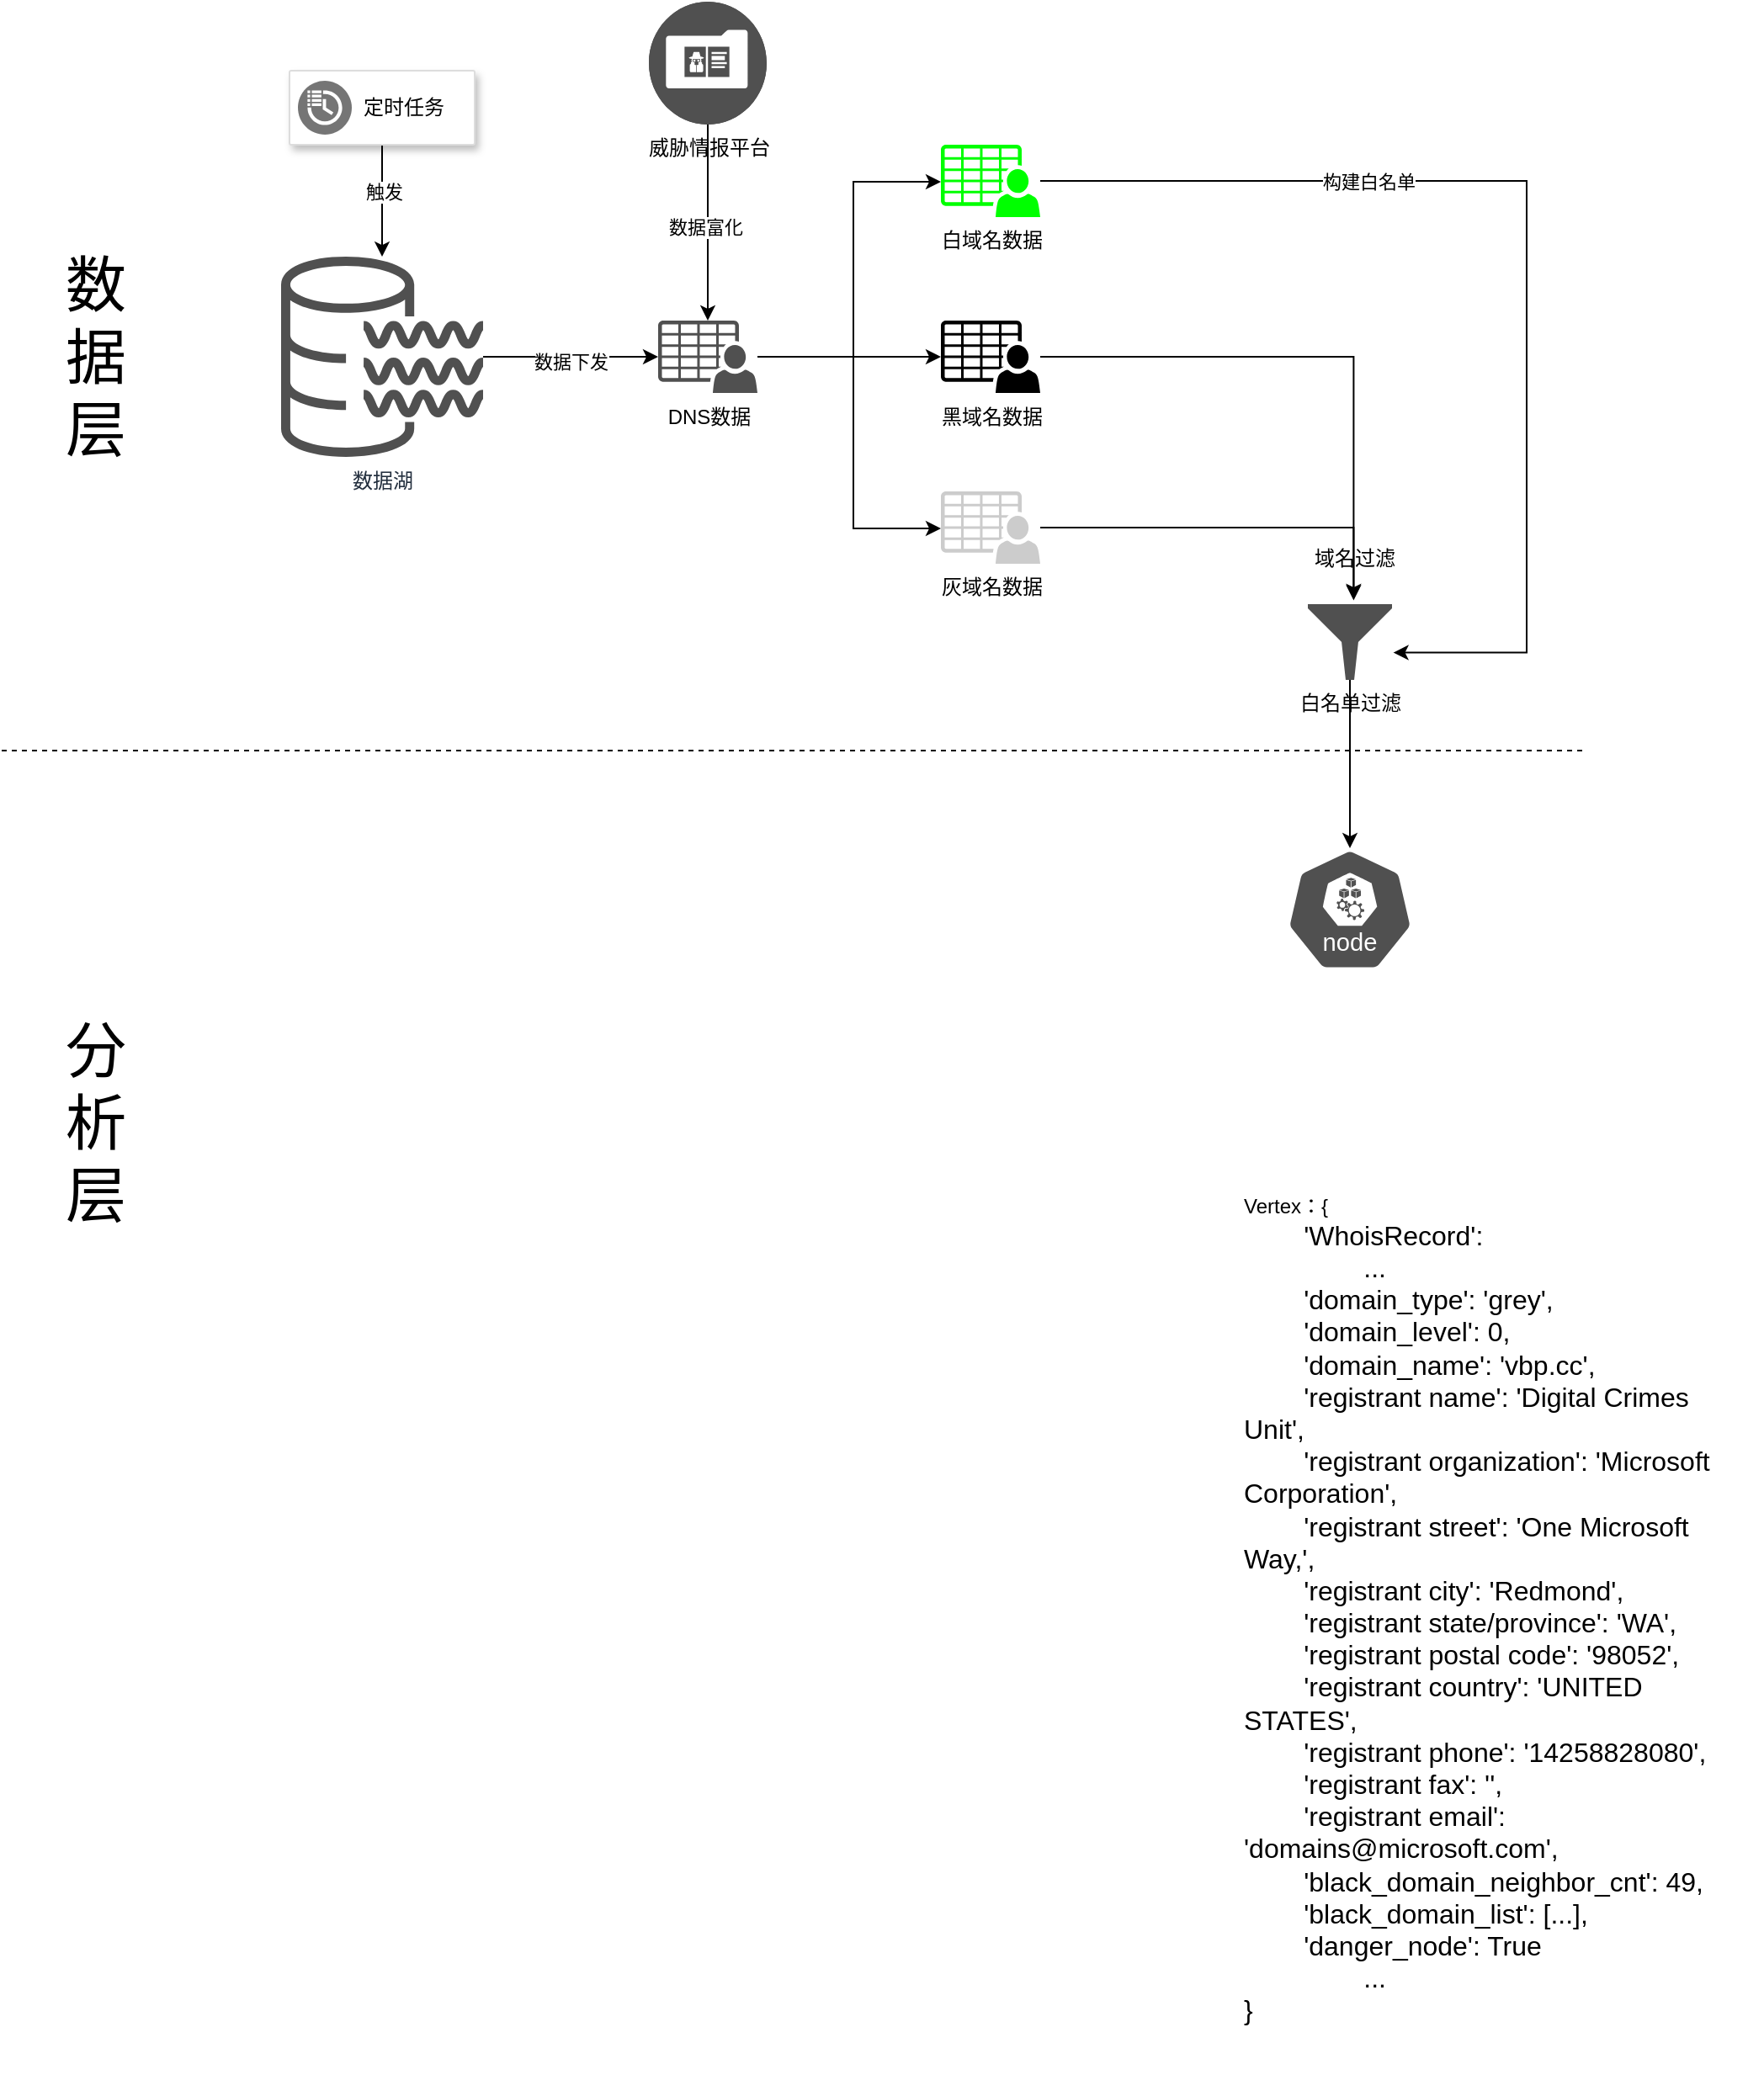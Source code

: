 <mxfile version="24.7.12">
  <diagram name="第 1 页" id="f-k2V3iN0EAQ3JiPRA0q">
    <mxGraphModel dx="2382" dy="698" grid="1" gridSize="10" guides="1" tooltips="1" connect="1" arrows="1" fold="1" page="1" pageScale="1" pageWidth="827" pageHeight="1169" math="0" shadow="0">
      <root>
        <mxCell id="0" />
        <mxCell id="1" parent="0" />
        <object label="" id="Vhl1V9awJjkGygBBbTkd-8">
          <mxCell style="edgeStyle=orthogonalEdgeStyle;rounded=0;orthogonalLoop=1;jettySize=auto;html=1;" edge="1" parent="1" source="Vhl1V9awJjkGygBBbTkd-2" target="Vhl1V9awJjkGygBBbTkd-7">
            <mxGeometry relative="1" as="geometry" />
          </mxCell>
        </object>
        <mxCell id="Vhl1V9awJjkGygBBbTkd-9" value="数据下发" style="edgeLabel;html=1;align=center;verticalAlign=middle;resizable=0;points=[];" vertex="1" connectable="0" parent="Vhl1V9awJjkGygBBbTkd-8">
          <mxGeometry x="-0.001" y="-3" relative="1" as="geometry">
            <mxPoint as="offset" />
          </mxGeometry>
        </mxCell>
        <mxCell id="Vhl1V9awJjkGygBBbTkd-2" value="数据湖" style="sketch=0;outlineConnect=0;fontColor=#232F3E;gradientColor=none;fillColor=#505050;strokeColor=none;dashed=0;verticalLabelPosition=bottom;verticalAlign=top;align=center;html=1;fontSize=12;fontStyle=0;aspect=fixed;pointerEvents=1;shape=mxgraph.aws4.data_lake_resource_icon;" vertex="1" parent="1">
          <mxGeometry x="130" y="160" width="120" height="120" as="geometry" />
        </mxCell>
        <mxCell id="Vhl1V9awJjkGygBBbTkd-5" style="edgeStyle=orthogonalEdgeStyle;rounded=0;orthogonalLoop=1;jettySize=auto;html=1;exitX=0.5;exitY=1;exitDx=0;exitDy=0;" edge="1" parent="1" source="Vhl1V9awJjkGygBBbTkd-3" target="Vhl1V9awJjkGygBBbTkd-2">
          <mxGeometry relative="1" as="geometry" />
        </mxCell>
        <mxCell id="Vhl1V9awJjkGygBBbTkd-6" value="触发" style="edgeLabel;html=1;align=center;verticalAlign=middle;resizable=0;points=[];" vertex="1" connectable="0" parent="Vhl1V9awJjkGygBBbTkd-5">
          <mxGeometry x="-0.159" y="1" relative="1" as="geometry">
            <mxPoint as="offset" />
          </mxGeometry>
        </mxCell>
        <mxCell id="Vhl1V9awJjkGygBBbTkd-3" value="" style="strokeColor=#dddddd;shadow=1;strokeWidth=1;rounded=1;absoluteArcSize=1;arcSize=2;" vertex="1" parent="1">
          <mxGeometry x="135" y="50" width="110" height="44" as="geometry" />
        </mxCell>
        <mxCell id="Vhl1V9awJjkGygBBbTkd-4" value="定时任务" style="sketch=0;dashed=0;connectable=0;html=1;fillColor=#757575;strokeColor=none;shape=mxgraph.gcp2.scheduled_tasks;part=1;labelPosition=right;verticalLabelPosition=middle;align=left;verticalAlign=middle;spacingLeft=5;fontSize=12;" vertex="1" parent="Vhl1V9awJjkGygBBbTkd-3">
          <mxGeometry y="0.5" width="32" height="32" relative="1" as="geometry">
            <mxPoint x="5" y="-16" as="offset" />
          </mxGeometry>
        </mxCell>
        <mxCell id="Vhl1V9awJjkGygBBbTkd-16" style="edgeStyle=orthogonalEdgeStyle;rounded=0;orthogonalLoop=1;jettySize=auto;html=1;" edge="1" parent="1" source="Vhl1V9awJjkGygBBbTkd-7" target="Vhl1V9awJjkGygBBbTkd-13">
          <mxGeometry relative="1" as="geometry">
            <Array as="points">
              <mxPoint x="470" y="220" />
              <mxPoint x="470" y="220" />
            </Array>
          </mxGeometry>
        </mxCell>
        <mxCell id="Vhl1V9awJjkGygBBbTkd-17" style="edgeStyle=orthogonalEdgeStyle;rounded=0;orthogonalLoop=1;jettySize=auto;html=1;" edge="1" parent="1" source="Vhl1V9awJjkGygBBbTkd-7" target="Vhl1V9awJjkGygBBbTkd-14">
          <mxGeometry relative="1" as="geometry">
            <Array as="points">
              <mxPoint x="470" y="220" />
              <mxPoint x="470" y="116" />
            </Array>
          </mxGeometry>
        </mxCell>
        <mxCell id="Vhl1V9awJjkGygBBbTkd-18" style="edgeStyle=orthogonalEdgeStyle;rounded=0;orthogonalLoop=1;jettySize=auto;html=1;" edge="1" parent="1" source="Vhl1V9awJjkGygBBbTkd-7" target="Vhl1V9awJjkGygBBbTkd-15">
          <mxGeometry relative="1" as="geometry">
            <Array as="points">
              <mxPoint x="470" y="220" />
              <mxPoint x="470" y="322" />
            </Array>
          </mxGeometry>
        </mxCell>
        <mxCell id="Vhl1V9awJjkGygBBbTkd-7" value="DNS数据" style="sketch=0;pointerEvents=1;shadow=0;dashed=0;html=1;strokeColor=none;fillColor=#505050;labelPosition=center;verticalLabelPosition=bottom;verticalAlign=top;outlineConnect=0;align=center;shape=mxgraph.office.users.csv_file;" vertex="1" parent="1">
          <mxGeometry x="354" y="198.5" width="59" height="43" as="geometry" />
        </mxCell>
        <mxCell id="Vhl1V9awJjkGygBBbTkd-11" style="edgeStyle=orthogonalEdgeStyle;rounded=0;orthogonalLoop=1;jettySize=auto;html=1;" edge="1" parent="1" source="Vhl1V9awJjkGygBBbTkd-10" target="Vhl1V9awJjkGygBBbTkd-7">
          <mxGeometry relative="1" as="geometry" />
        </mxCell>
        <mxCell id="Vhl1V9awJjkGygBBbTkd-12" value="数据富化" style="edgeLabel;html=1;align=center;verticalAlign=middle;resizable=0;points=[];" vertex="1" connectable="0" parent="Vhl1V9awJjkGygBBbTkd-11">
          <mxGeometry x="0.051" y="-2" relative="1" as="geometry">
            <mxPoint as="offset" />
          </mxGeometry>
        </mxCell>
        <mxCell id="Vhl1V9awJjkGygBBbTkd-10" value="威胁情报平台" style="fillColor=#505050;verticalLabelPosition=bottom;sketch=0;html=1;strokeColor=#ffffff;verticalAlign=top;align=center;points=[[0.145,0.145,0],[0.5,0,0],[0.855,0.145,0],[1,0.5,0],[0.855,0.855,0],[0.5,1,0],[0.145,0.855,0],[0,0.5,0]];pointerEvents=1;shape=mxgraph.cisco_safe.compositeIcon;bgIcon=ellipse;resIcon=mxgraph.cisco_safe.capability.threat_intelligence;" vertex="1" parent="1">
          <mxGeometry x="348.5" y="9" width="70" height="73" as="geometry" />
        </mxCell>
        <mxCell id="Vhl1V9awJjkGygBBbTkd-13" value="黑域名数据" style="sketch=0;pointerEvents=1;shadow=0;dashed=0;html=1;strokeColor=none;fillColor=#000000;labelPosition=center;verticalLabelPosition=bottom;verticalAlign=top;outlineConnect=0;align=center;shape=mxgraph.office.users.csv_file;" vertex="1" parent="1">
          <mxGeometry x="522" y="198.5" width="59" height="43" as="geometry" />
        </mxCell>
        <mxCell id="Vhl1V9awJjkGygBBbTkd-14" value="白域名数据" style="sketch=0;pointerEvents=1;shadow=0;dashed=0;html=1;strokeColor=none;fillColor=#00FF00;labelPosition=center;verticalLabelPosition=bottom;verticalAlign=top;outlineConnect=0;align=center;shape=mxgraph.office.users.csv_file;" vertex="1" parent="1">
          <mxGeometry x="522" y="94" width="59" height="43" as="geometry" />
        </mxCell>
        <mxCell id="Vhl1V9awJjkGygBBbTkd-15" value="灰域名数据" style="sketch=0;pointerEvents=1;shadow=0;dashed=0;html=1;strokeColor=none;fillColor=#CCCCCC;labelPosition=center;verticalLabelPosition=bottom;verticalAlign=top;outlineConnect=0;align=center;shape=mxgraph.office.users.csv_file;" vertex="1" parent="1">
          <mxGeometry x="522" y="300" width="59" height="43" as="geometry" />
        </mxCell>
        <mxCell id="Vhl1V9awJjkGygBBbTkd-21" value="白名单过滤" style="sketch=0;aspect=fixed;pointerEvents=1;shadow=0;dashed=0;html=1;strokeColor=none;labelPosition=center;verticalLabelPosition=bottom;verticalAlign=top;align=center;fillColor=#505050;shape=mxgraph.mscae.enterprise.filter" vertex="1" parent="1">
          <mxGeometry x="740" y="367" width="50" height="45" as="geometry" />
        </mxCell>
        <mxCell id="Vhl1V9awJjkGygBBbTkd-22" style="edgeStyle=orthogonalEdgeStyle;rounded=0;orthogonalLoop=1;jettySize=auto;html=1;entryX=1.016;entryY=0.64;entryDx=0;entryDy=0;entryPerimeter=0;" edge="1" parent="1" source="Vhl1V9awJjkGygBBbTkd-14" target="Vhl1V9awJjkGygBBbTkd-21">
          <mxGeometry relative="1" as="geometry">
            <Array as="points">
              <mxPoint x="870" y="116" />
              <mxPoint x="870" y="396" />
            </Array>
          </mxGeometry>
        </mxCell>
        <mxCell id="Vhl1V9awJjkGygBBbTkd-23" value="构建白名单" style="edgeLabel;html=1;align=center;verticalAlign=middle;resizable=0;points=[];" vertex="1" connectable="0" parent="Vhl1V9awJjkGygBBbTkd-22">
          <mxGeometry x="-0.4" relative="1" as="geometry">
            <mxPoint as="offset" />
          </mxGeometry>
        </mxCell>
        <mxCell id="Vhl1V9awJjkGygBBbTkd-24" style="edgeStyle=orthogonalEdgeStyle;rounded=0;orthogonalLoop=1;jettySize=auto;html=1;entryX=0.544;entryY=-0.049;entryDx=0;entryDy=0;entryPerimeter=0;" edge="1" parent="1" source="Vhl1V9awJjkGygBBbTkd-13" target="Vhl1V9awJjkGygBBbTkd-21">
          <mxGeometry relative="1" as="geometry" />
        </mxCell>
        <mxCell id="Vhl1V9awJjkGygBBbTkd-25" style="edgeStyle=orthogonalEdgeStyle;rounded=0;orthogonalLoop=1;jettySize=auto;html=1;entryX=0.544;entryY=-0.067;entryDx=0;entryDy=0;entryPerimeter=0;" edge="1" parent="1" source="Vhl1V9awJjkGygBBbTkd-15" target="Vhl1V9awJjkGygBBbTkd-21">
          <mxGeometry relative="1" as="geometry" />
        </mxCell>
        <mxCell id="Vhl1V9awJjkGygBBbTkd-26" value="域名过滤" style="text;strokeColor=none;align=center;fillColor=none;html=1;verticalAlign=middle;whiteSpace=wrap;rounded=0;" vertex="1" parent="1">
          <mxGeometry x="738" y="325" width="60" height="30" as="geometry" />
        </mxCell>
        <mxCell id="Vhl1V9awJjkGygBBbTkd-32" value="" style="endArrow=none;dashed=1;html=1;rounded=0;" edge="1" parent="1">
          <mxGeometry width="50" height="50" relative="1" as="geometry">
            <mxPoint x="-36" y="454" as="sourcePoint" />
            <mxPoint x="904" y="454" as="targetPoint" />
          </mxGeometry>
        </mxCell>
        <mxCell id="Vhl1V9awJjkGygBBbTkd-33" value="&lt;font style=&quot;font-size: 36px;&quot;&gt;数据层&lt;/font&gt;" style="text;strokeColor=none;align=center;fillColor=none;html=1;verticalAlign=middle;whiteSpace=wrap;rounded=0;" vertex="1" parent="1">
          <mxGeometry x="-10" y="205" width="60" height="30" as="geometry" />
        </mxCell>
        <mxCell id="Vhl1V9awJjkGygBBbTkd-34" value="&lt;font style=&quot;font-size: 36px;&quot;&gt;分析层&lt;/font&gt;" style="text;strokeColor=none;align=center;fillColor=none;html=1;verticalAlign=middle;whiteSpace=wrap;rounded=0;" vertex="1" parent="1">
          <mxGeometry x="-10" y="660" width="60" height="30" as="geometry" />
        </mxCell>
        <mxCell id="Vhl1V9awJjkGygBBbTkd-36" value="" style="aspect=fixed;sketch=0;html=1;dashed=0;whitespace=wrap;verticalLabelPosition=bottom;verticalAlign=top;fillColor=#505050;strokeColor=#ffffff;points=[[0.005,0.63,0],[0.1,0.2,0],[0.9,0.2,0],[0.5,0,0],[0.995,0.63,0],[0.72,0.99,0],[0.5,1,0],[0.28,0.99,0]];shape=mxgraph.kubernetes.icon2;kubernetesLabel=1;prIcon=node" vertex="1" parent="1">
          <mxGeometry x="726.98" y="512" width="76.04" height="73" as="geometry" />
        </mxCell>
        <mxCell id="Vhl1V9awJjkGygBBbTkd-37" style="edgeStyle=orthogonalEdgeStyle;rounded=0;orthogonalLoop=1;jettySize=auto;html=1;entryX=0.5;entryY=0;entryDx=0;entryDy=0;entryPerimeter=0;" edge="1" parent="1" source="Vhl1V9awJjkGygBBbTkd-21" target="Vhl1V9awJjkGygBBbTkd-36">
          <mxGeometry relative="1" as="geometry" />
        </mxCell>
        <mxCell id="Vhl1V9awJjkGygBBbTkd-38" value="&lt;div align=&quot;left&quot;&gt;&lt;font style=&quot;font-size: 12px;&quot;&gt;Vertex：{&lt;/font&gt;&lt;/div&gt;&lt;div align=&quot;left&quot;&gt;&lt;font size=&quot;3&quot;&gt;&lt;span style=&quot;white-space: pre;&quot;&gt;&#x9;&lt;/span&gt;&#39;WhoisRecord&#39;:&lt;/font&gt;&lt;/div&gt;&lt;div align=&quot;left&quot;&gt;&lt;font size=&quot;3&quot;&gt;&lt;span style=&quot;white-space: pre;&quot;&gt;&#x9;&lt;/span&gt;&lt;span style=&quot;white-space: pre;&quot;&gt;&#x9;&lt;/span&gt;...&lt;br&gt;&lt;/font&gt;&lt;/div&gt;&lt;div align=&quot;left&quot;&gt;&lt;font size=&quot;3&quot;&gt;&lt;span style=&quot;white-space: pre;&quot;&gt;&#x9;&lt;/span&gt;&#39;domain_type&#39;: &#39;grey&#39;,&amp;nbsp;&lt;/font&gt;&lt;/div&gt;&lt;div align=&quot;left&quot;&gt;&lt;font size=&quot;3&quot;&gt;&lt;span style=&quot;white-space: pre;&quot;&gt;&#x9;&lt;/span&gt;&#39;domain_level&#39;: 0,&amp;nbsp;&lt;/font&gt;&lt;/div&gt;&lt;div align=&quot;left&quot;&gt;&lt;font size=&quot;3&quot;&gt;&lt;span style=&quot;white-space: pre;&quot;&gt;&#x9;&lt;/span&gt;&#39;domain_name&#39;: &#39;vbp.cc&#39;,&amp;nbsp;&lt;/font&gt;&lt;/div&gt;&lt;div align=&quot;left&quot;&gt;&lt;font size=&quot;3&quot;&gt;&lt;span style=&quot;white-space: pre;&quot;&gt;&#x9;&lt;/span&gt;&#39;registrant name&#39;: &#39;Digital Crimes Unit&#39;,&amp;nbsp;&lt;/font&gt;&lt;/div&gt;&lt;div align=&quot;left&quot;&gt;&lt;font size=&quot;3&quot;&gt;&lt;span style=&quot;white-space: pre;&quot;&gt;&#x9;&lt;/span&gt;&#39;registrant organization&#39;: &#39;Microsoft Corporation&#39;,&amp;nbsp;&lt;/font&gt;&lt;/div&gt;&lt;div align=&quot;left&quot;&gt;&lt;font size=&quot;3&quot;&gt;&lt;span style=&quot;white-space: pre;&quot;&gt;&#x9;&lt;/span&gt;&#39;registrant street&#39;: &#39;One Microsoft Way,&#39;,&amp;nbsp;&lt;/font&gt;&lt;/div&gt;&lt;div align=&quot;left&quot;&gt;&lt;font size=&quot;3&quot;&gt;&lt;span style=&quot;white-space: pre;&quot;&gt;&#x9;&lt;/span&gt;&#39;registrant city&#39;: &#39;Redmond&#39;,&amp;nbsp;&lt;/font&gt;&lt;/div&gt;&lt;div align=&quot;left&quot;&gt;&lt;font size=&quot;3&quot;&gt;&lt;span style=&quot;white-space: pre;&quot;&gt;&#x9;&lt;/span&gt;&#39;registrant state/province&#39;: &#39;WA&#39;,&amp;nbsp;&lt;/font&gt;&lt;/div&gt;&lt;div align=&quot;left&quot;&gt;&lt;font size=&quot;3&quot;&gt;&lt;span style=&quot;white-space: pre;&quot;&gt;&#x9;&lt;/span&gt;&#39;registrant postal code&#39;: &#39;98052&#39;,&amp;nbsp;&lt;/font&gt;&lt;/div&gt;&lt;div align=&quot;left&quot;&gt;&lt;font size=&quot;3&quot;&gt;&lt;span style=&quot;white-space: pre;&quot;&gt;&#x9;&lt;/span&gt;&#39;registrant country&#39;: &#39;UNITED STATES&#39;,&amp;nbsp;&lt;/font&gt;&lt;/div&gt;&lt;div align=&quot;left&quot;&gt;&lt;font size=&quot;3&quot;&gt;&lt;span style=&quot;white-space: pre;&quot;&gt;&#x9;&lt;/span&gt;&#39;registrant phone&#39;: &#39;14258828080&#39;,&amp;nbsp;&lt;/font&gt;&lt;/div&gt;&lt;div align=&quot;left&quot;&gt;&lt;font size=&quot;3&quot;&gt;&lt;span style=&quot;white-space: pre;&quot;&gt;&#x9;&lt;/span&gt;&#39;registrant fax&#39;: &#39;&#39;,&amp;nbsp;&lt;/font&gt;&lt;/div&gt;&lt;div align=&quot;left&quot;&gt;&lt;font size=&quot;3&quot;&gt;&lt;span style=&quot;white-space: pre;&quot;&gt;&#x9;&lt;/span&gt;&#39;registrant email&#39;: &#39;domains@microsoft.com&#39;,&amp;nbsp;&lt;/font&gt;&lt;/div&gt;&lt;div align=&quot;left&quot;&gt;&lt;font size=&quot;3&quot;&gt;&lt;span style=&quot;white-space: pre;&quot;&gt;&#x9;&lt;/span&gt;&#39;black_domain_neighbor_cnt&#39;: 49,&amp;nbsp;&lt;/font&gt;&lt;/div&gt;&lt;div align=&quot;left&quot;&gt;&lt;font size=&quot;3&quot;&gt;&lt;span style=&quot;white-space: pre;&quot;&gt;&#x9;&lt;/span&gt;&#39;black_domain_list&#39;: [...],&amp;nbsp;&lt;/font&gt;&lt;/div&gt;&lt;div align=&quot;left&quot;&gt;&lt;font size=&quot;3&quot;&gt;&lt;span style=&quot;white-space: pre;&quot;&gt;&#x9;&lt;/span&gt;&#39;danger_node&#39;: True&lt;/font&gt;&lt;/div&gt;&lt;div align=&quot;left&quot;&gt;&lt;font size=&quot;3&quot;&gt;&lt;span style=&quot;white-space: pre;&quot;&gt;&#x9;&lt;/span&gt;&lt;span style=&quot;white-space: pre;&quot;&gt;&#x9;&lt;/span&gt;...&lt;/font&gt;&lt;/div&gt;&lt;div align=&quot;left&quot;&gt;&lt;font size=&quot;3&quot;&gt;}&lt;br&gt;&lt;/font&gt;&lt;/div&gt;" style="text;strokeColor=none;align=left;fillColor=none;html=1;verticalAlign=middle;whiteSpace=wrap;rounded=0;" vertex="1" parent="1">
          <mxGeometry x="700" y="690" width="310" height="550" as="geometry" />
        </mxCell>
      </root>
    </mxGraphModel>
  </diagram>
</mxfile>
